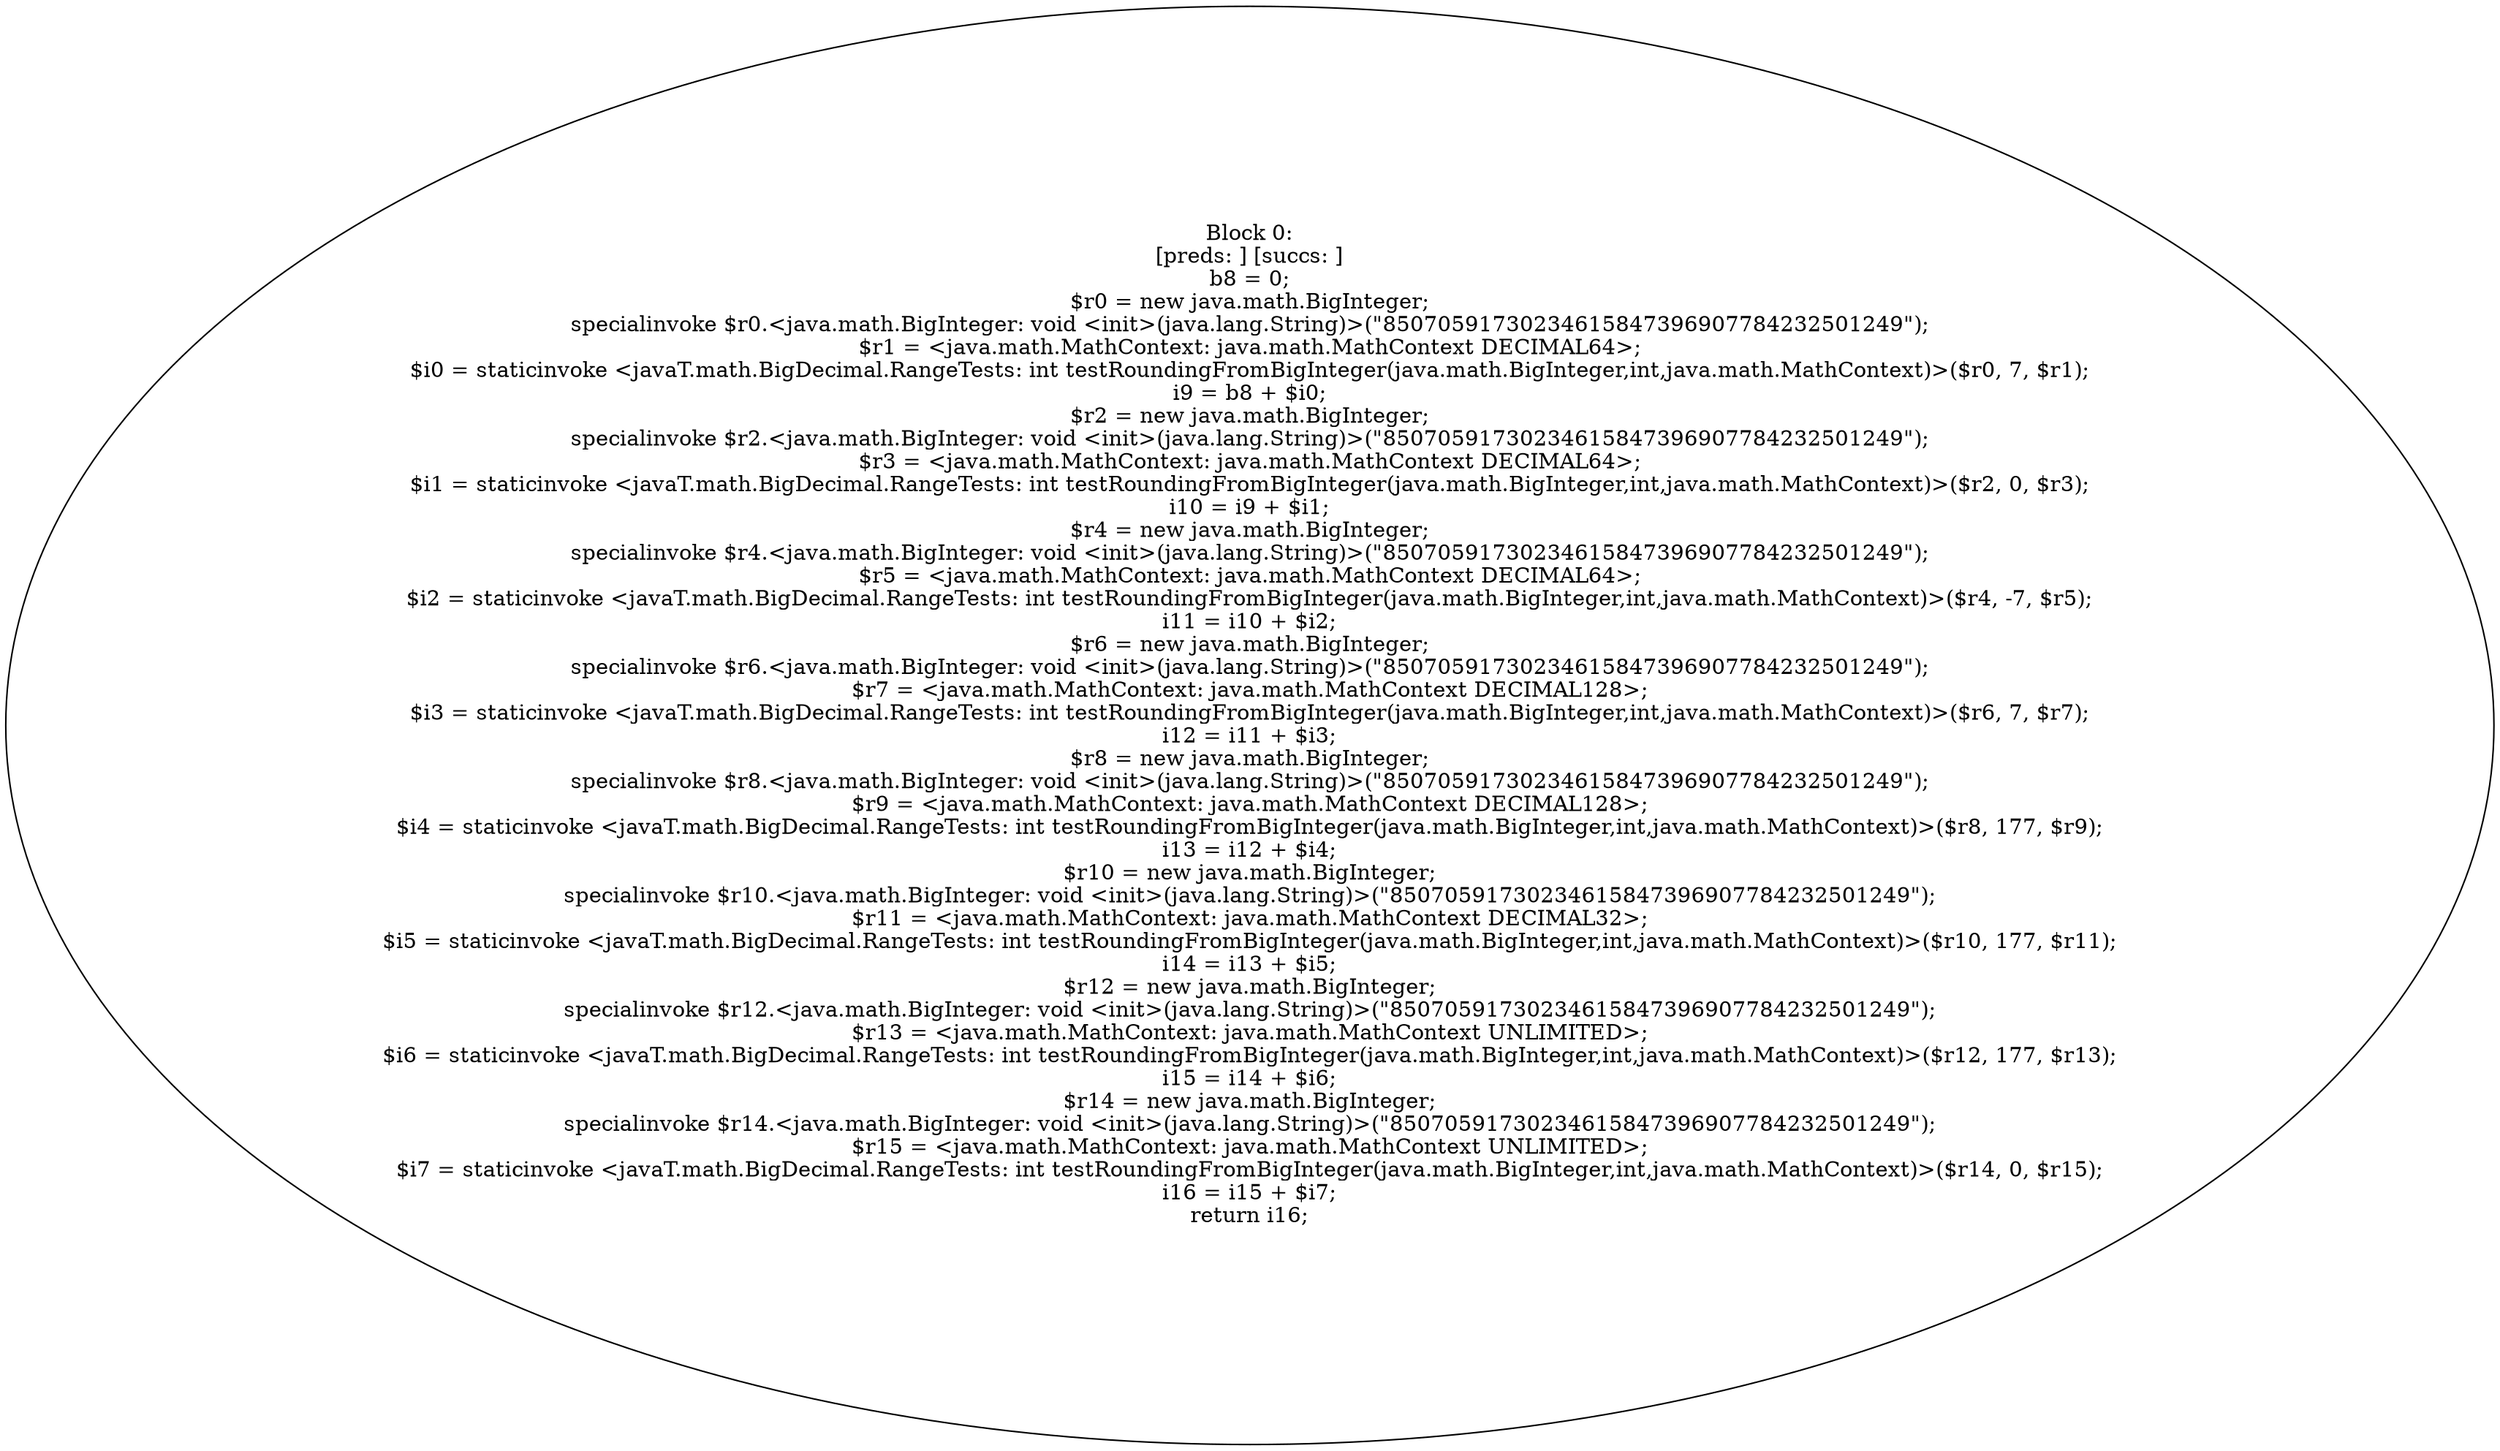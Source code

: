 digraph "unitGraph" {
    "Block 0:
[preds: ] [succs: ]
b8 = 0;
$r0 = new java.math.BigInteger;
specialinvoke $r0.<java.math.BigInteger: void <init>(java.lang.String)>(\"85070591730234615847396907784232501249\");
$r1 = <java.math.MathContext: java.math.MathContext DECIMAL64>;
$i0 = staticinvoke <javaT.math.BigDecimal.RangeTests: int testRoundingFromBigInteger(java.math.BigInteger,int,java.math.MathContext)>($r0, 7, $r1);
i9 = b8 + $i0;
$r2 = new java.math.BigInteger;
specialinvoke $r2.<java.math.BigInteger: void <init>(java.lang.String)>(\"85070591730234615847396907784232501249\");
$r3 = <java.math.MathContext: java.math.MathContext DECIMAL64>;
$i1 = staticinvoke <javaT.math.BigDecimal.RangeTests: int testRoundingFromBigInteger(java.math.BigInteger,int,java.math.MathContext)>($r2, 0, $r3);
i10 = i9 + $i1;
$r4 = new java.math.BigInteger;
specialinvoke $r4.<java.math.BigInteger: void <init>(java.lang.String)>(\"85070591730234615847396907784232501249\");
$r5 = <java.math.MathContext: java.math.MathContext DECIMAL64>;
$i2 = staticinvoke <javaT.math.BigDecimal.RangeTests: int testRoundingFromBigInteger(java.math.BigInteger,int,java.math.MathContext)>($r4, -7, $r5);
i11 = i10 + $i2;
$r6 = new java.math.BigInteger;
specialinvoke $r6.<java.math.BigInteger: void <init>(java.lang.String)>(\"85070591730234615847396907784232501249\");
$r7 = <java.math.MathContext: java.math.MathContext DECIMAL128>;
$i3 = staticinvoke <javaT.math.BigDecimal.RangeTests: int testRoundingFromBigInteger(java.math.BigInteger,int,java.math.MathContext)>($r6, 7, $r7);
i12 = i11 + $i3;
$r8 = new java.math.BigInteger;
specialinvoke $r8.<java.math.BigInteger: void <init>(java.lang.String)>(\"85070591730234615847396907784232501249\");
$r9 = <java.math.MathContext: java.math.MathContext DECIMAL128>;
$i4 = staticinvoke <javaT.math.BigDecimal.RangeTests: int testRoundingFromBigInteger(java.math.BigInteger,int,java.math.MathContext)>($r8, 177, $r9);
i13 = i12 + $i4;
$r10 = new java.math.BigInteger;
specialinvoke $r10.<java.math.BigInteger: void <init>(java.lang.String)>(\"85070591730234615847396907784232501249\");
$r11 = <java.math.MathContext: java.math.MathContext DECIMAL32>;
$i5 = staticinvoke <javaT.math.BigDecimal.RangeTests: int testRoundingFromBigInteger(java.math.BigInteger,int,java.math.MathContext)>($r10, 177, $r11);
i14 = i13 + $i5;
$r12 = new java.math.BigInteger;
specialinvoke $r12.<java.math.BigInteger: void <init>(java.lang.String)>(\"85070591730234615847396907784232501249\");
$r13 = <java.math.MathContext: java.math.MathContext UNLIMITED>;
$i6 = staticinvoke <javaT.math.BigDecimal.RangeTests: int testRoundingFromBigInteger(java.math.BigInteger,int,java.math.MathContext)>($r12, 177, $r13);
i15 = i14 + $i6;
$r14 = new java.math.BigInteger;
specialinvoke $r14.<java.math.BigInteger: void <init>(java.lang.String)>(\"85070591730234615847396907784232501249\");
$r15 = <java.math.MathContext: java.math.MathContext UNLIMITED>;
$i7 = staticinvoke <javaT.math.BigDecimal.RangeTests: int testRoundingFromBigInteger(java.math.BigInteger,int,java.math.MathContext)>($r14, 0, $r15);
i16 = i15 + $i7;
return i16;
"
}
